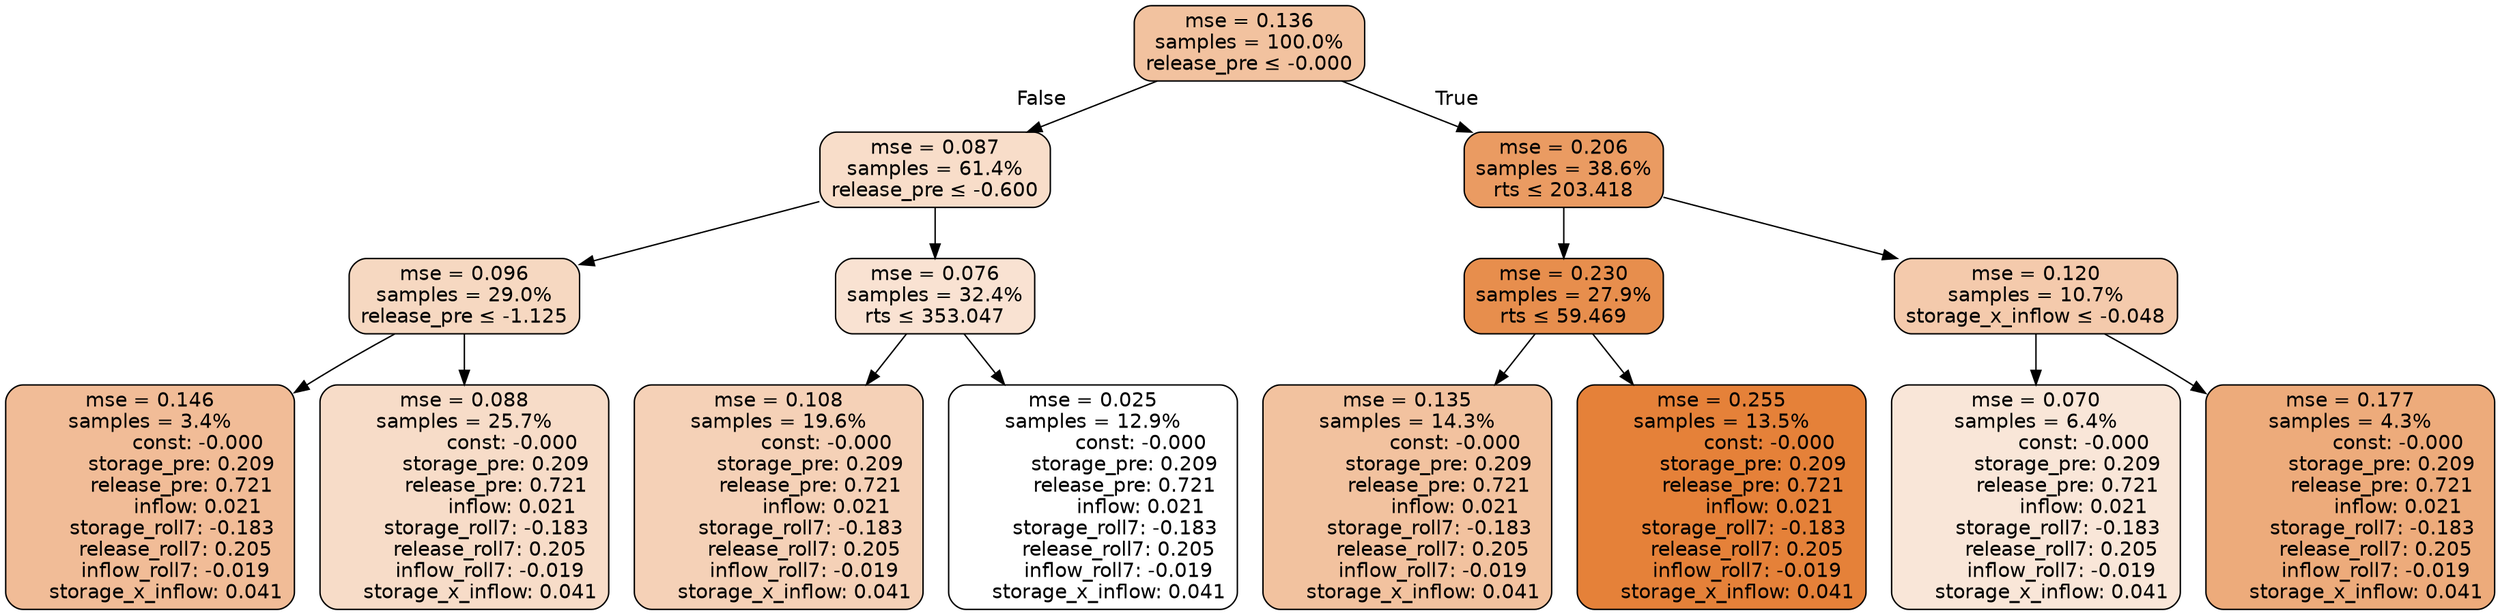 digraph tree {
node [shape=rectangle, style="filled, rounded", color="black", fontname=helvetica] ;
edge [fontname=helvetica] ;
	"0" [label="mse = 0.136
samples = 100.0%
release_pre &le; -0.000", fillcolor="#f2c29f"]
	"1" [label="mse = 0.087
samples = 61.4%
release_pre &le; -0.600", fillcolor="#f8ddc9"]
	"2" [label="mse = 0.096
samples = 29.0%
release_pre &le; -1.125", fillcolor="#f6d8c1"]
	"3" [label="mse = 0.146
samples = 3.4%
               const: -0.000
          storage_pre: 0.209
          release_pre: 0.721
               inflow: 0.021
       storage_roll7: -0.183
        release_roll7: 0.205
        inflow_roll7: -0.019
     storage_x_inflow: 0.041", fillcolor="#f1bc97"]
	"4" [label="mse = 0.088
samples = 25.7%
               const: -0.000
          storage_pre: 0.209
          release_pre: 0.721
               inflow: 0.021
       storage_roll7: -0.183
        release_roll7: 0.205
        inflow_roll7: -0.019
     storage_x_inflow: 0.041", fillcolor="#f7dcc8"]
	"5" [label="mse = 0.076
samples = 32.4%
rts &le; 353.047", fillcolor="#f9e2d2"]
	"6" [label="mse = 0.108
samples = 19.6%
               const: -0.000
          storage_pre: 0.209
          release_pre: 0.721
               inflow: 0.021
       storage_roll7: -0.183
        release_roll7: 0.205
        inflow_roll7: -0.019
     storage_x_inflow: 0.041", fillcolor="#f5d1b7"]
	"7" [label="mse = 0.025
samples = 12.9%
               const: -0.000
          storage_pre: 0.209
          release_pre: 0.721
               inflow: 0.021
       storage_roll7: -0.183
        release_roll7: 0.205
        inflow_roll7: -0.019
     storage_x_inflow: 0.041", fillcolor="#ffffff"]
	"8" [label="mse = 0.206
samples = 38.6%
rts &le; 203.418", fillcolor="#ea9b62"]
	"9" [label="mse = 0.230
samples = 27.9%
rts &le; 59.469", fillcolor="#e78e4d"]
	"10" [label="mse = 0.135
samples = 14.3%
               const: -0.000
          storage_pre: 0.209
          release_pre: 0.721
               inflow: 0.021
       storage_roll7: -0.183
        release_roll7: 0.205
        inflow_roll7: -0.019
     storage_x_inflow: 0.041", fillcolor="#f2c29f"]
	"11" [label="mse = 0.255
samples = 13.5%
               const: -0.000
          storage_pre: 0.209
          release_pre: 0.721
               inflow: 0.021
       storage_roll7: -0.183
        release_roll7: 0.205
        inflow_roll7: -0.019
     storage_x_inflow: 0.041", fillcolor="#e58139"]
	"12" [label="mse = 0.120
samples = 10.7%
storage_x_inflow &le; -0.048", fillcolor="#f4caac"]
	"13" [label="mse = 0.070
samples = 6.4%
               const: -0.000
          storage_pre: 0.209
          release_pre: 0.721
               inflow: 0.021
       storage_roll7: -0.183
        release_roll7: 0.205
        inflow_roll7: -0.019
     storage_x_inflow: 0.041", fillcolor="#f9e6d8"]
	"14" [label="mse = 0.177
samples = 4.3%
               const: -0.000
          storage_pre: 0.209
          release_pre: 0.721
               inflow: 0.021
       storage_roll7: -0.183
        release_roll7: 0.205
        inflow_roll7: -0.019
     storage_x_inflow: 0.041", fillcolor="#edab7b"]

	"0" -> "1" [labeldistance=2.5, labelangle=45, headlabel="False"]
	"1" -> "2"
	"2" -> "3"
	"2" -> "4"
	"1" -> "5"
	"5" -> "6"
	"5" -> "7"
	"0" -> "8" [labeldistance=2.5, labelangle=-45, headlabel="True"]
	"8" -> "9"
	"9" -> "10"
	"9" -> "11"
	"8" -> "12"
	"12" -> "13"
	"12" -> "14"
}